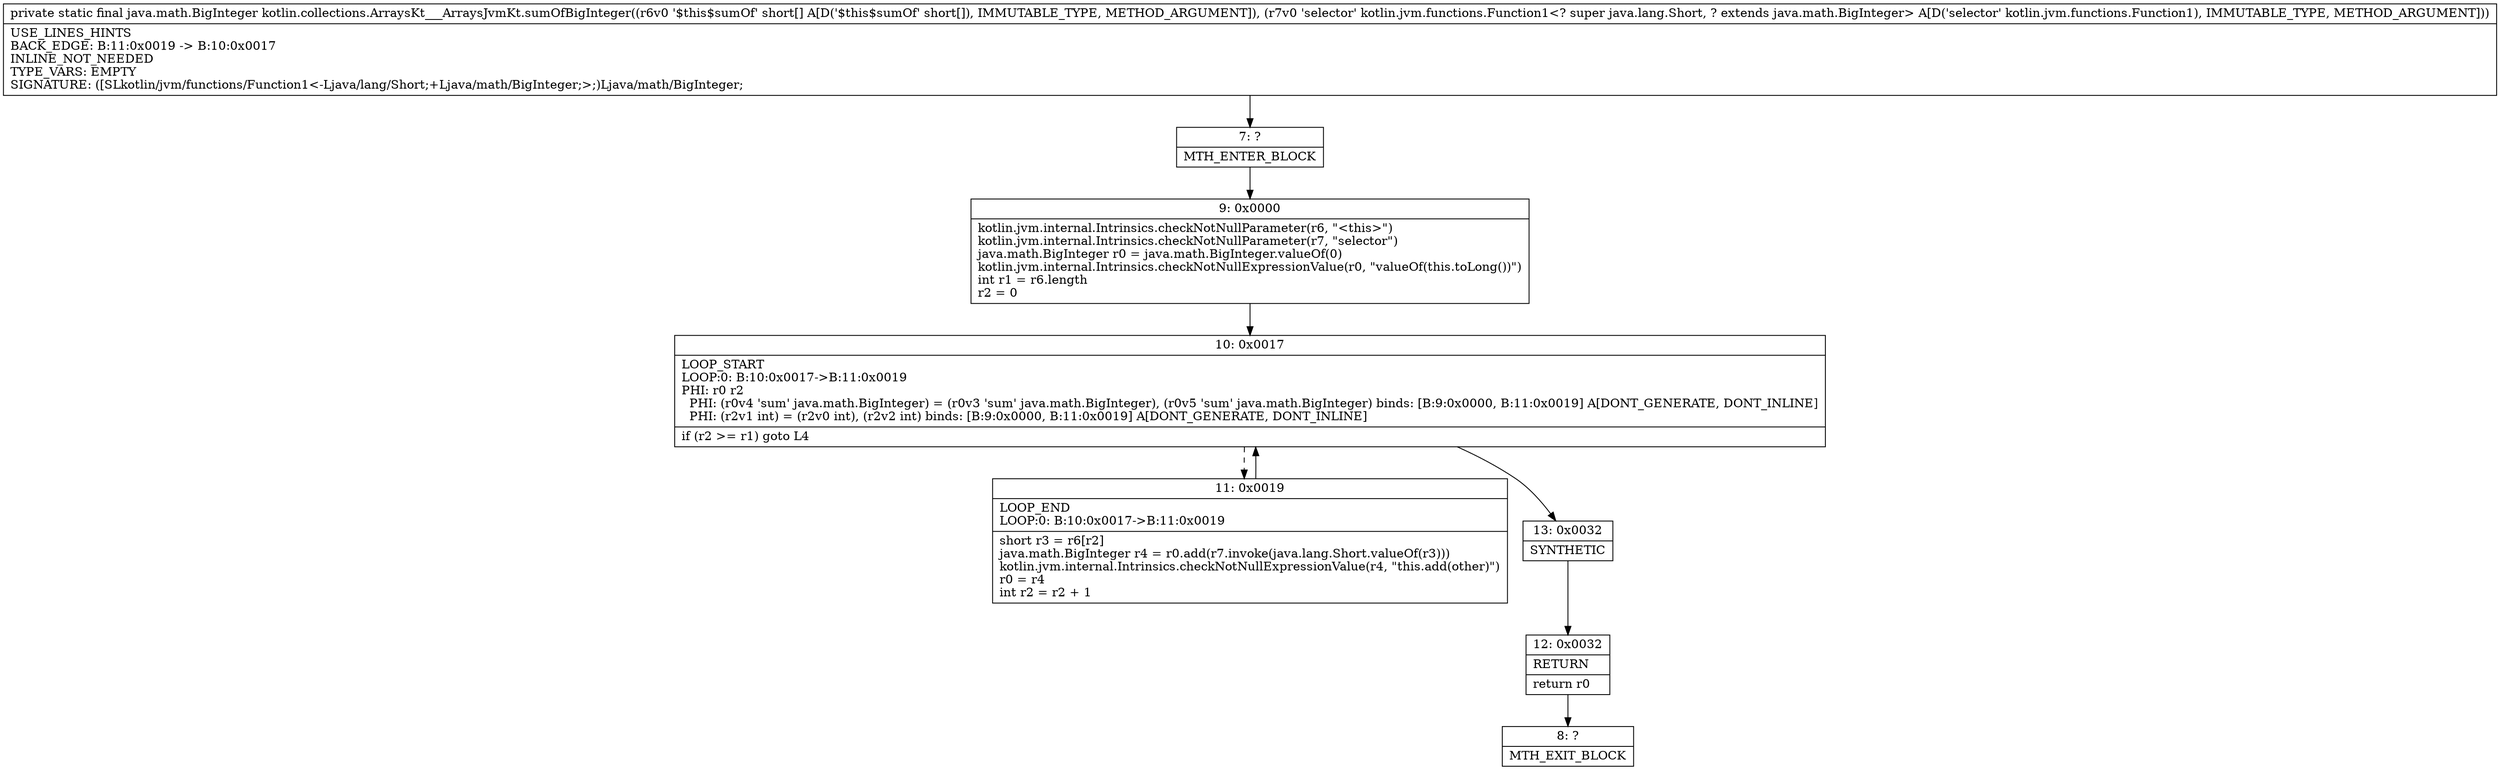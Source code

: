 digraph "CFG forkotlin.collections.ArraysKt___ArraysJvmKt.sumOfBigInteger([SLkotlin\/jvm\/functions\/Function1;)Ljava\/math\/BigInteger;" {
Node_7 [shape=record,label="{7\:\ ?|MTH_ENTER_BLOCK\l}"];
Node_9 [shape=record,label="{9\:\ 0x0000|kotlin.jvm.internal.Intrinsics.checkNotNullParameter(r6, \"\<this\>\")\lkotlin.jvm.internal.Intrinsics.checkNotNullParameter(r7, \"selector\")\ljava.math.BigInteger r0 = java.math.BigInteger.valueOf(0)\lkotlin.jvm.internal.Intrinsics.checkNotNullExpressionValue(r0, \"valueOf(this.toLong())\")\lint r1 = r6.length\lr2 = 0\l}"];
Node_10 [shape=record,label="{10\:\ 0x0017|LOOP_START\lLOOP:0: B:10:0x0017\-\>B:11:0x0019\lPHI: r0 r2 \l  PHI: (r0v4 'sum' java.math.BigInteger) = (r0v3 'sum' java.math.BigInteger), (r0v5 'sum' java.math.BigInteger) binds: [B:9:0x0000, B:11:0x0019] A[DONT_GENERATE, DONT_INLINE]\l  PHI: (r2v1 int) = (r2v0 int), (r2v2 int) binds: [B:9:0x0000, B:11:0x0019] A[DONT_GENERATE, DONT_INLINE]\l|if (r2 \>= r1) goto L4\l}"];
Node_11 [shape=record,label="{11\:\ 0x0019|LOOP_END\lLOOP:0: B:10:0x0017\-\>B:11:0x0019\l|short r3 = r6[r2]\ljava.math.BigInteger r4 = r0.add(r7.invoke(java.lang.Short.valueOf(r3)))\lkotlin.jvm.internal.Intrinsics.checkNotNullExpressionValue(r4, \"this.add(other)\")\lr0 = r4\lint r2 = r2 + 1\l}"];
Node_13 [shape=record,label="{13\:\ 0x0032|SYNTHETIC\l}"];
Node_12 [shape=record,label="{12\:\ 0x0032|RETURN\l|return r0\l}"];
Node_8 [shape=record,label="{8\:\ ?|MTH_EXIT_BLOCK\l}"];
MethodNode[shape=record,label="{private static final java.math.BigInteger kotlin.collections.ArraysKt___ArraysJvmKt.sumOfBigInteger((r6v0 '$this$sumOf' short[] A[D('$this$sumOf' short[]), IMMUTABLE_TYPE, METHOD_ARGUMENT]), (r7v0 'selector' kotlin.jvm.functions.Function1\<? super java.lang.Short, ? extends java.math.BigInteger\> A[D('selector' kotlin.jvm.functions.Function1), IMMUTABLE_TYPE, METHOD_ARGUMENT]))  | USE_LINES_HINTS\lBACK_EDGE: B:11:0x0019 \-\> B:10:0x0017\lINLINE_NOT_NEEDED\lTYPE_VARS: EMPTY\lSIGNATURE: ([SLkotlin\/jvm\/functions\/Function1\<\-Ljava\/lang\/Short;+Ljava\/math\/BigInteger;\>;)Ljava\/math\/BigInteger;\l}"];
MethodNode -> Node_7;Node_7 -> Node_9;
Node_9 -> Node_10;
Node_10 -> Node_11[style=dashed];
Node_10 -> Node_13;
Node_11 -> Node_10;
Node_13 -> Node_12;
Node_12 -> Node_8;
}

